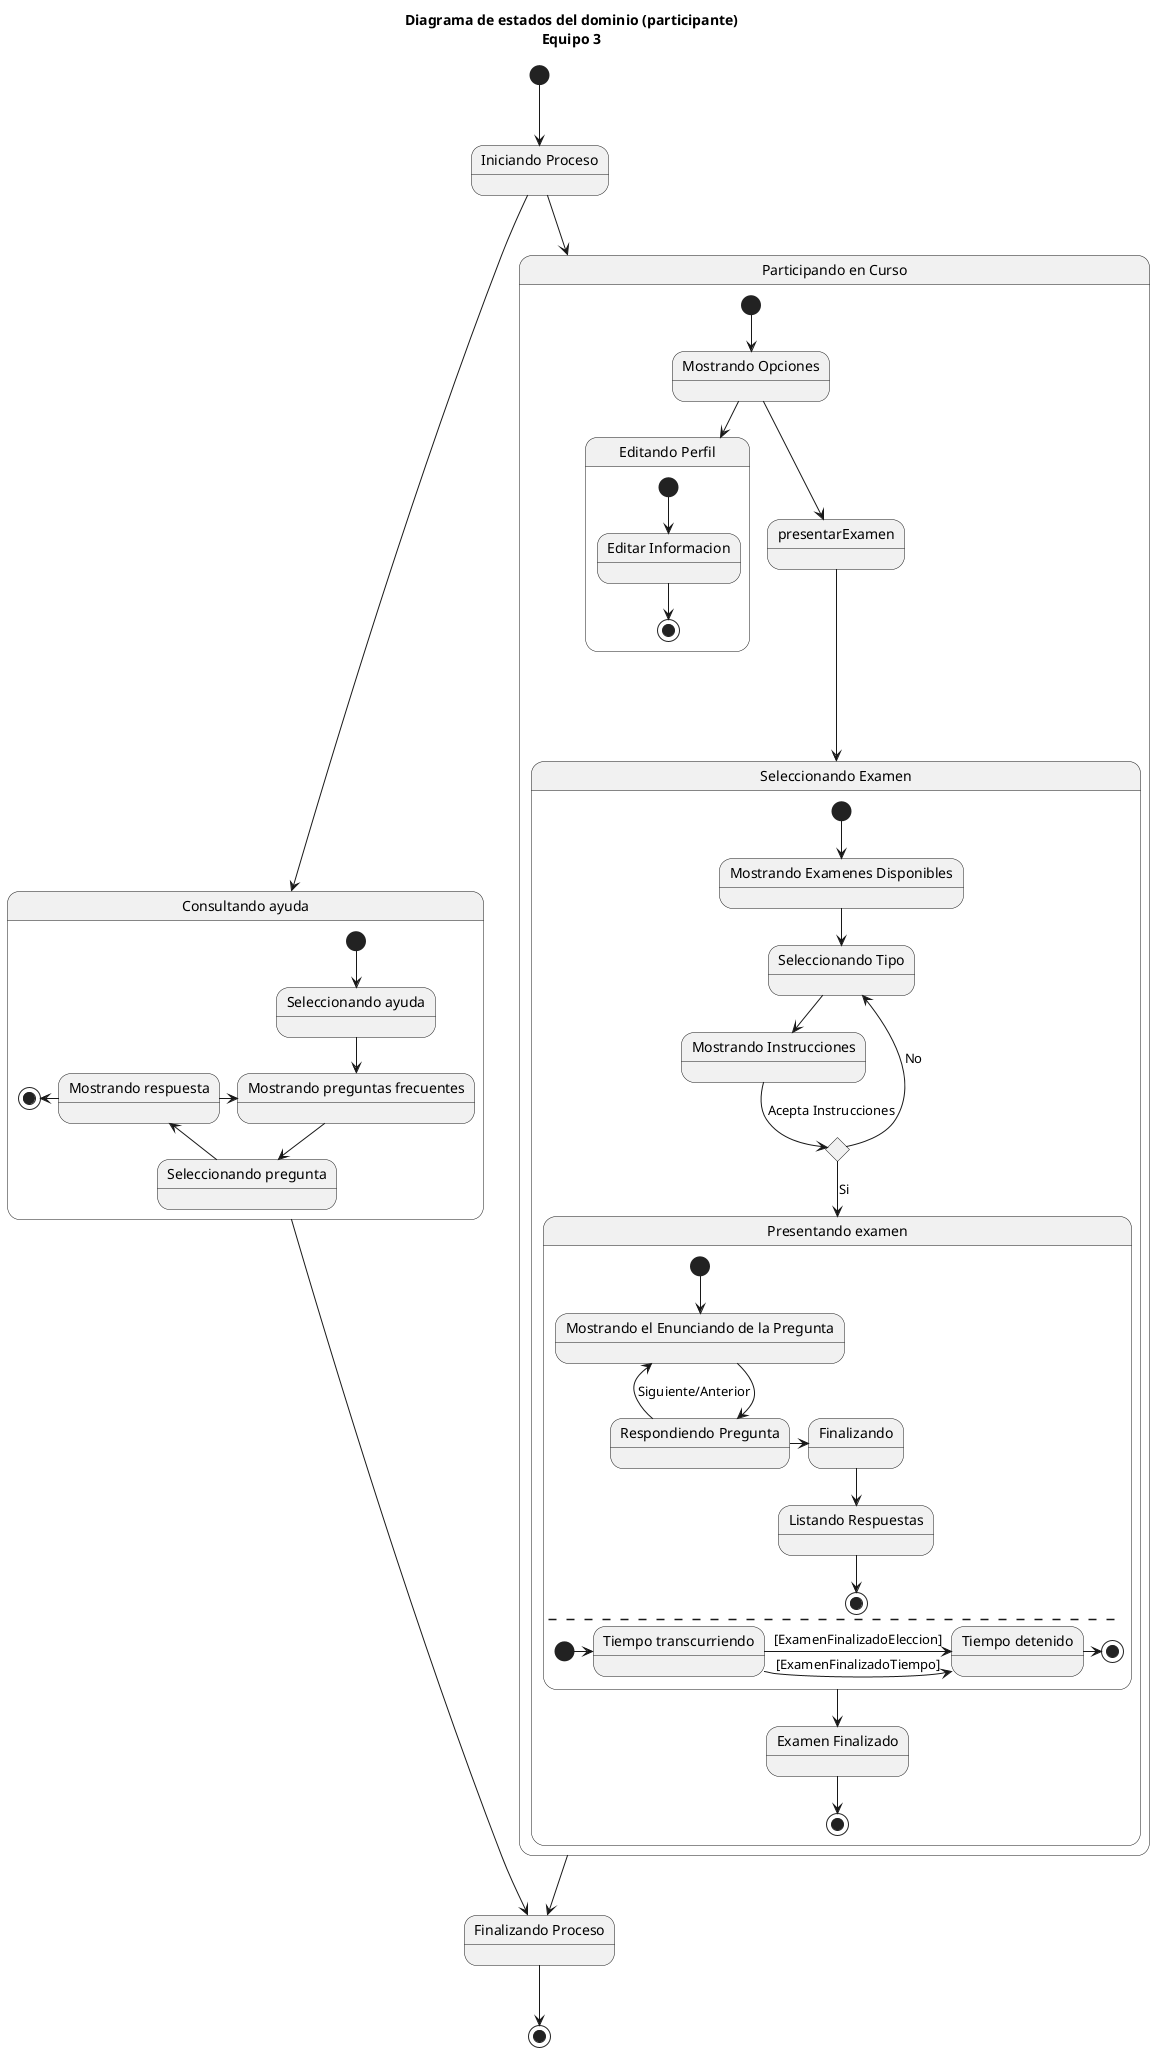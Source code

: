 @startuml DiagramaDeEstado 
 
title "Diagrama de estados del dominio (participante)\nEquipo 3" 
 
state "Iniciando Proceso" as IP 
 
 [*] --> IP
IP --> CA
IP --> PC  
 
 
 
state "Participando en Curso" as PC { 
 
  state "Mostrando Opciones" as MO 
  state "Editando Perfil" as Perfil{ 
 
    state "Editar Informacion" as ED 
    [*]-->ED 
    ED-->[*] 
  } 
 
 
  MO --> Perfil 
  [*] --> MO 
  MO --> presentarExamen 
  presentarExamen ----> SE 
 
  state "Seleccionando Examen" as SE { 
 
    state "Mostrando Examenes Disponibles" as ME 
    state "Seleccionando Tipo" as ST 
    state "Mostrando Instrucciones" as MI 
    state choice1 <<choice>> 
    [*] --> ME 
    ME --> ST 
    ST --> MI 
    MI --> choice1 : Acepta Instrucciones 
    choice1 --> PE : Si 
    choice1 --> ST : No 
 
    state "Presentando examen" as PE { 
 
      state "Mostrando el Enunciando de la Pregunta" as MP 
      state "Respondiendo Pregunta" as RP 
      state Finalizando 
      state "Listando Respuestas" as LR 
      [*] --> MP 
      MP --> RP 
      RP -left-> MP: Siguiente/Anterior 
      RP -right-> Finalizando 
      Finalizando --> LR 
      LR --> [*] 
      -- 
 
      state "Tiempo transcurriendo" as TT 
      state "Tiempo detenido" as TD 
      [*] -r-> TT 
 
      TT-r-> TD : [ExamenFinalizadoTiempo] 
      TT -r-> TD : [ExamenFinalizadoEleccion] 
      TD -r-> [*] 
    } 
 
    state "Examen Finalizado" as ExamenTerminado 
 
    PE -->  ExamenTerminado 
    ExamenTerminado --> [*] 
 
  } 
 
 
 
} 
 
 
state "Consultando ayuda" as CA { 
 
  [*] --> SA 
  state "Seleccionando ayuda" as SA 
  state "Mostrando preguntas frecuentes" as MF 
  state "Seleccionando pregunta" as SP 
  state "Mostrando respuesta" as MR 
  SA --> MF 
  MF --> SP 
  SP --> MR 
  MR -right-> MF 
  MR -left-> [*] 
} 
 
 
 
state "Finalizando Proceso" as FP 
 
CA --> FP 
PC --> FP
FP --> [*] 
 
@enduml